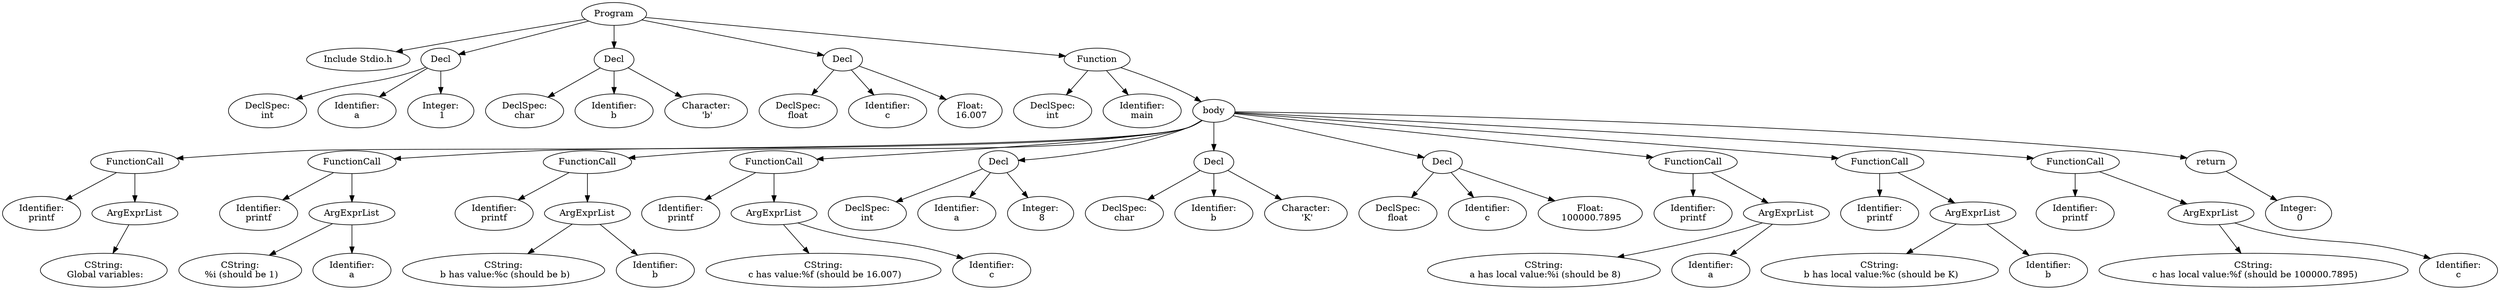 digraph G {
0 [label="Program"];
0 -> 1;
1[label="Include Stdio.h"];
0 -> 2;
2 [label="Decl" ];
2->3;
3 [label = "DeclSpec:
int"];
2->4;
4[label="Identifier:
a"];
2->5;
5[label="Integer:
 1"];
0 -> 6;
6 [label="Decl" ];
6->7;
7 [label = "DeclSpec:
char"];
6->8;
8[label="Identifier:
b"];
6->9;
9[label="Character:
 'b'"];
0 -> 10;
10 [label="Decl" ];
10->11;
11 [label = "DeclSpec:
float"];
10->12;
12[label="Identifier:
c"];
10->13;
13[label="Float:
 16.007"];
0 -> 14;
14 [label="Function"];
 14->15;
15 [label = "DeclSpec:
int"];
14->16;
16[label="Identifier:
main"];
14->17;
17[ label = "body"];
17->19;
19 [ label = "FunctionCall"];
19->20;
20[label="Identifier:
printf"];
19->21;
21 [ label = "ArgExprList"];
21->22;
22[label="CString:
 Global variables:\n"];
17->24;
24 [ label = "FunctionCall"];
24->25;
25[label="Identifier:
printf"];
24->26;
26 [ label = "ArgExprList"];
26->27;
27[label="CString:
 %i (should be 1)\n"];
26->28;
28[label="Identifier:
a"];
17->30;
30 [ label = "FunctionCall"];
30->31;
31[label="Identifier:
printf"];
30->32;
32 [ label = "ArgExprList"];
32->33;
33[label="CString:
 b has value:%c (should be b)\n"];
32->34;
34[label="Identifier:
b"];
17->36;
36 [ label = "FunctionCall"];
36->37;
37[label="Identifier:
printf"];
36->38;
38 [ label = "ArgExprList"];
38->39;
39[label="CString:
 c has value:%f (should be 16.007)\n"];
38->40;
40[label="Identifier:
c"];
17->41;
41 [label="Decl" ];
41->42;
42 [label = "DeclSpec:
int"];
41->43;
43[label="Identifier:
a"];
41->44;
44[label="Integer:
 8"];
17->45;
45 [label="Decl" ];
45->46;
46 [label = "DeclSpec:
char"];
45->47;
47[label="Identifier:
b"];
45->48;
48[label="Character:
 'K'"];
17->49;
49 [label="Decl" ];
49->50;
50 [label = "DeclSpec:
float"];
49->51;
51[label="Identifier:
c"];
49->52;
52[label="Float:
 100000.7895"];
17->54;
54 [ label = "FunctionCall"];
54->55;
55[label="Identifier:
printf"];
54->56;
56 [ label = "ArgExprList"];
56->57;
57[label="CString:
 a has local value:%i (should be 8)\n"];
56->58;
58[label="Identifier:
a"];
17->60;
60 [ label = "FunctionCall"];
60->61;
61[label="Identifier:
printf"];
60->62;
62 [ label = "ArgExprList"];
62->63;
63[label="CString:
 b has local value:%c (should be K)\n"];
62->64;
64[label="Identifier:
b"];
17->66;
66 [ label = "FunctionCall"];
66->67;
67[label="Identifier:
printf"];
66->68;
68 [ label = "ArgExprList"];
68->69;
69[label="CString:
 c has local value:%f (should be 100000.7895)\n"];
68->70;
70[label="Identifier:
c"];
17->71;
71[label="return"];
71->73;
73[label="Integer:
 0"];
}